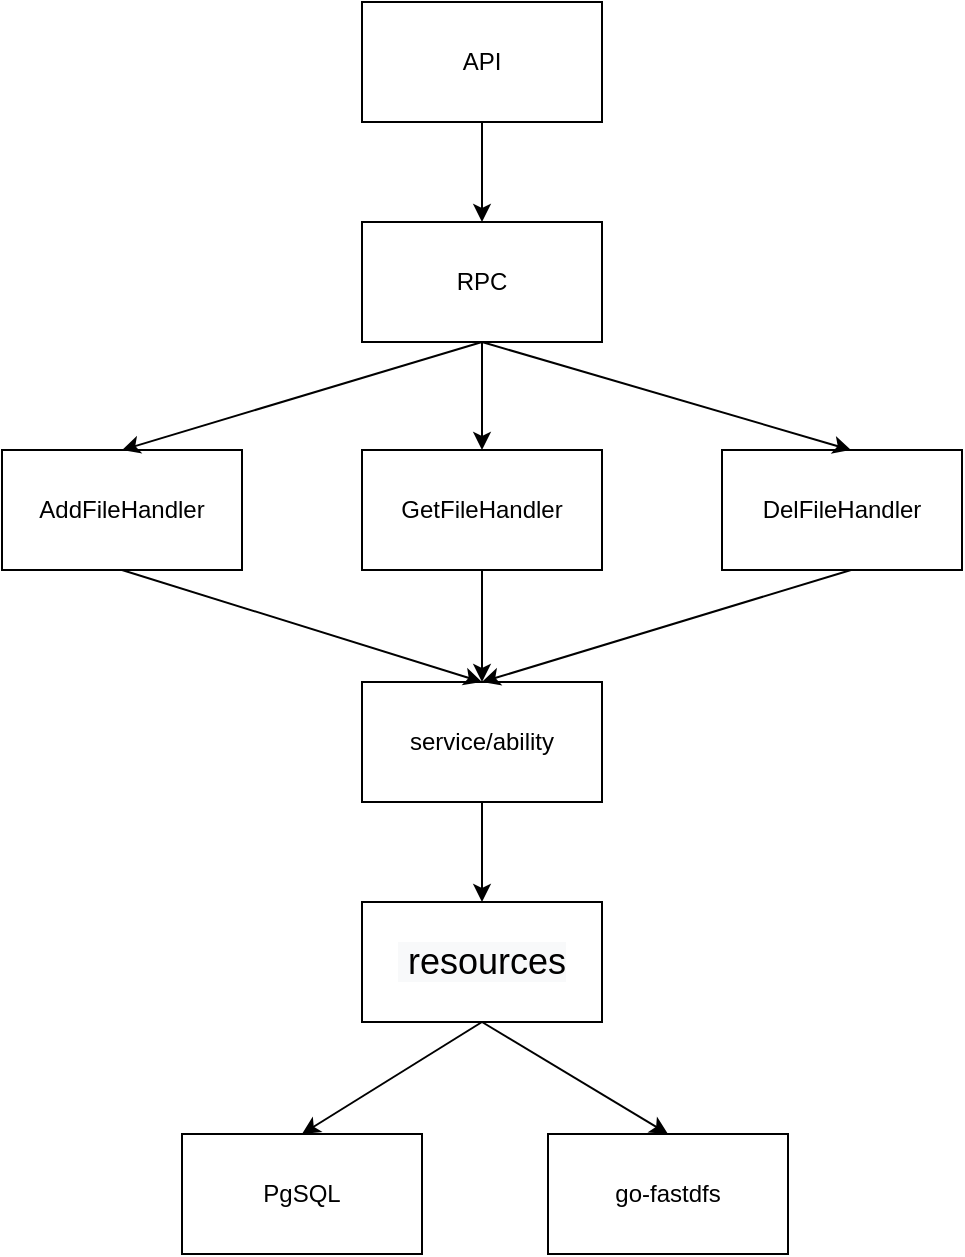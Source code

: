 <mxfile version="15.8.3" type="github">
  <diagram id="DGB42vkrHuFEjwNAvVn3" name="Page-1">
    <mxGraphModel dx="1581" dy="851" grid="0" gridSize="10" guides="1" tooltips="1" connect="1" arrows="1" fold="1" page="1" pageScale="1" pageWidth="1169" pageHeight="827" math="0" shadow="0">
      <root>
        <mxCell id="0" />
        <mxCell id="1" parent="0" />
        <mxCell id="VbqpkWxXZBzTbmOV1PEN-10" value="" style="edgeStyle=orthogonalEdgeStyle;rounded=0;orthogonalLoop=1;jettySize=auto;html=1;" edge="1" parent="1" source="VbqpkWxXZBzTbmOV1PEN-1" target="VbqpkWxXZBzTbmOV1PEN-2">
          <mxGeometry relative="1" as="geometry" />
        </mxCell>
        <mxCell id="VbqpkWxXZBzTbmOV1PEN-1" value="API" style="rounded=0;whiteSpace=wrap;html=1;" vertex="1" parent="1">
          <mxGeometry x="458" y="78" width="120" height="60" as="geometry" />
        </mxCell>
        <mxCell id="VbqpkWxXZBzTbmOV1PEN-2" value="RPC" style="rounded=0;whiteSpace=wrap;html=1;" vertex="1" parent="1">
          <mxGeometry x="458" y="188" width="120" height="60" as="geometry" />
        </mxCell>
        <mxCell id="VbqpkWxXZBzTbmOV1PEN-3" value="&lt;meta charset=&quot;utf-8&quot;&gt;&lt;span style=&quot;color: rgb(0, 0, 0); font-family: helvetica; font-size: 18px; font-style: normal; font-weight: 400; letter-spacing: normal; text-align: center; text-indent: 0px; text-transform: none; word-spacing: 0px; background-color: rgb(248, 249, 250); display: inline; float: none;&quot;&gt;&amp;nbsp;resources&lt;/span&gt;" style="rounded=0;whiteSpace=wrap;html=1;" vertex="1" parent="1">
          <mxGeometry x="458" y="528" width="120" height="60" as="geometry" />
        </mxCell>
        <mxCell id="VbqpkWxXZBzTbmOV1PEN-4" value="AddFileHandler" style="rounded=0;whiteSpace=wrap;html=1;" vertex="1" parent="1">
          <mxGeometry x="278" y="302" width="120" height="60" as="geometry" />
        </mxCell>
        <mxCell id="VbqpkWxXZBzTbmOV1PEN-14" value="" style="edgeStyle=orthogonalEdgeStyle;rounded=0;orthogonalLoop=1;jettySize=auto;html=1;" edge="1" parent="1" source="VbqpkWxXZBzTbmOV1PEN-5" target="VbqpkWxXZBzTbmOV1PEN-8">
          <mxGeometry relative="1" as="geometry" />
        </mxCell>
        <mxCell id="VbqpkWxXZBzTbmOV1PEN-5" value="&lt;span&gt;GetFileHandler&lt;/span&gt;" style="rounded=0;whiteSpace=wrap;html=1;" vertex="1" parent="1">
          <mxGeometry x="458" y="302" width="120" height="60" as="geometry" />
        </mxCell>
        <mxCell id="VbqpkWxXZBzTbmOV1PEN-6" value="&lt;span&gt;DelFileHandler&lt;/span&gt;" style="rounded=0;whiteSpace=wrap;html=1;" vertex="1" parent="1">
          <mxGeometry x="638" y="302" width="120" height="60" as="geometry" />
        </mxCell>
        <mxCell id="VbqpkWxXZBzTbmOV1PEN-9" value="" style="edgeStyle=orthogonalEdgeStyle;rounded=0;orthogonalLoop=1;jettySize=auto;html=1;" edge="1" parent="1" source="VbqpkWxXZBzTbmOV1PEN-8" target="VbqpkWxXZBzTbmOV1PEN-3">
          <mxGeometry relative="1" as="geometry" />
        </mxCell>
        <mxCell id="VbqpkWxXZBzTbmOV1PEN-8" value="service/ability" style="rounded=0;whiteSpace=wrap;html=1;" vertex="1" parent="1">
          <mxGeometry x="458" y="418" width="120" height="60" as="geometry" />
        </mxCell>
        <mxCell id="VbqpkWxXZBzTbmOV1PEN-11" value="" style="endArrow=classic;html=1;rounded=0;entryX=0.5;entryY=0;entryDx=0;entryDy=0;exitX=0.5;exitY=1;exitDx=0;exitDy=0;" edge="1" parent="1" source="VbqpkWxXZBzTbmOV1PEN-2" target="VbqpkWxXZBzTbmOV1PEN-4">
          <mxGeometry width="50" height="50" relative="1" as="geometry">
            <mxPoint x="348" y="258" as="sourcePoint" />
            <mxPoint x="398" y="208" as="targetPoint" />
          </mxGeometry>
        </mxCell>
        <mxCell id="VbqpkWxXZBzTbmOV1PEN-12" value="" style="endArrow=classic;html=1;rounded=0;" edge="1" parent="1" target="VbqpkWxXZBzTbmOV1PEN-5">
          <mxGeometry width="50" height="50" relative="1" as="geometry">
            <mxPoint x="518" y="248" as="sourcePoint" />
            <mxPoint x="328" y="398" as="targetPoint" />
          </mxGeometry>
        </mxCell>
        <mxCell id="VbqpkWxXZBzTbmOV1PEN-13" value="" style="endArrow=classic;html=1;rounded=0;entryX=0.5;entryY=0;entryDx=0;entryDy=0;exitX=0.5;exitY=1;exitDx=0;exitDy=0;" edge="1" parent="1" source="VbqpkWxXZBzTbmOV1PEN-2">
          <mxGeometry width="50" height="50" relative="1" as="geometry">
            <mxPoint x="618" y="228" as="sourcePoint" />
            <mxPoint x="702.5" y="302" as="targetPoint" />
          </mxGeometry>
        </mxCell>
        <mxCell id="VbqpkWxXZBzTbmOV1PEN-15" value="" style="endArrow=classic;html=1;rounded=0;entryX=0.5;entryY=0;entryDx=0;entryDy=0;exitX=0.5;exitY=1;exitDx=0;exitDy=0;" edge="1" parent="1" source="VbqpkWxXZBzTbmOV1PEN-4" target="VbqpkWxXZBzTbmOV1PEN-8">
          <mxGeometry width="50" height="50" relative="1" as="geometry">
            <mxPoint x="337" y="433" as="sourcePoint" />
            <mxPoint x="387" y="383" as="targetPoint" />
          </mxGeometry>
        </mxCell>
        <mxCell id="VbqpkWxXZBzTbmOV1PEN-16" value="" style="endArrow=classic;html=1;rounded=0;entryX=0.5;entryY=0;entryDx=0;entryDy=0;exitX=0.5;exitY=1;exitDx=0;exitDy=0;" edge="1" parent="1" target="VbqpkWxXZBzTbmOV1PEN-8">
          <mxGeometry width="50" height="50" relative="1" as="geometry">
            <mxPoint x="702.5" y="362" as="sourcePoint" />
            <mxPoint x="739" y="360" as="targetPoint" />
          </mxGeometry>
        </mxCell>
        <mxCell id="VbqpkWxXZBzTbmOV1PEN-17" value="go-fastdfs" style="rounded=0;whiteSpace=wrap;html=1;" vertex="1" parent="1">
          <mxGeometry x="551" y="644" width="120" height="60" as="geometry" />
        </mxCell>
        <mxCell id="VbqpkWxXZBzTbmOV1PEN-18" value="PgSQL" style="rounded=0;whiteSpace=wrap;html=1;" vertex="1" parent="1">
          <mxGeometry x="368" y="644" width="120" height="60" as="geometry" />
        </mxCell>
        <mxCell id="VbqpkWxXZBzTbmOV1PEN-19" value="" style="endArrow=classic;html=1;rounded=0;entryX=0.5;entryY=0;entryDx=0;entryDy=0;exitX=0.5;exitY=1;exitDx=0;exitDy=0;" edge="1" parent="1" source="VbqpkWxXZBzTbmOV1PEN-3" target="VbqpkWxXZBzTbmOV1PEN-18">
          <mxGeometry width="50" height="50" relative="1" as="geometry">
            <mxPoint x="378" y="618" as="sourcePoint" />
            <mxPoint x="428" y="568" as="targetPoint" />
          </mxGeometry>
        </mxCell>
        <mxCell id="VbqpkWxXZBzTbmOV1PEN-20" value="" style="endArrow=classic;html=1;rounded=0;entryX=0.5;entryY=0;entryDx=0;entryDy=0;" edge="1" parent="1" target="VbqpkWxXZBzTbmOV1PEN-17">
          <mxGeometry width="50" height="50" relative="1" as="geometry">
            <mxPoint x="518" y="588" as="sourcePoint" />
            <mxPoint x="658" y="558" as="targetPoint" />
          </mxGeometry>
        </mxCell>
      </root>
    </mxGraphModel>
  </diagram>
</mxfile>
